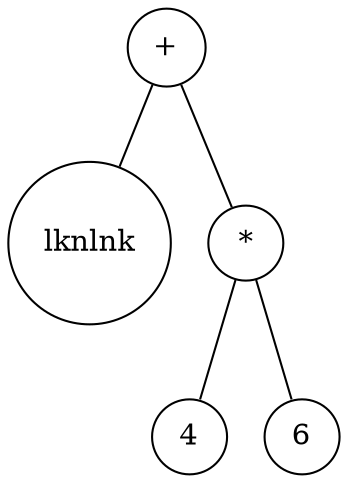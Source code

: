 digraph {
	node [shape=circle]
	"4f6fe35e-8d5b-4629-a403-92d18336df8d" [label="+"]
	"6fc93342-249e-4f07-a47f-5a69902fbc8e" [label=lknlnk]
	"4f6fe35e-8d5b-4629-a403-92d18336df8d" -> "6fc93342-249e-4f07-a47f-5a69902fbc8e" [arrowsize=0]
	"3759ccdc-5b48-4736-a631-6793a1ff5b5a" [label="*"]
	"02b165c4-b984-4394-b5f1-ff97ba15a4ee" [label=4]
	"3759ccdc-5b48-4736-a631-6793a1ff5b5a" -> "02b165c4-b984-4394-b5f1-ff97ba15a4ee" [arrowsize=0]
	"d433f295-bd00-416f-bbd8-0e0681ae054b" [label=6]
	"3759ccdc-5b48-4736-a631-6793a1ff5b5a" -> "d433f295-bd00-416f-bbd8-0e0681ae054b" [arrowsize=0]
	"4f6fe35e-8d5b-4629-a403-92d18336df8d" -> "3759ccdc-5b48-4736-a631-6793a1ff5b5a" [arrowsize=0]
}
